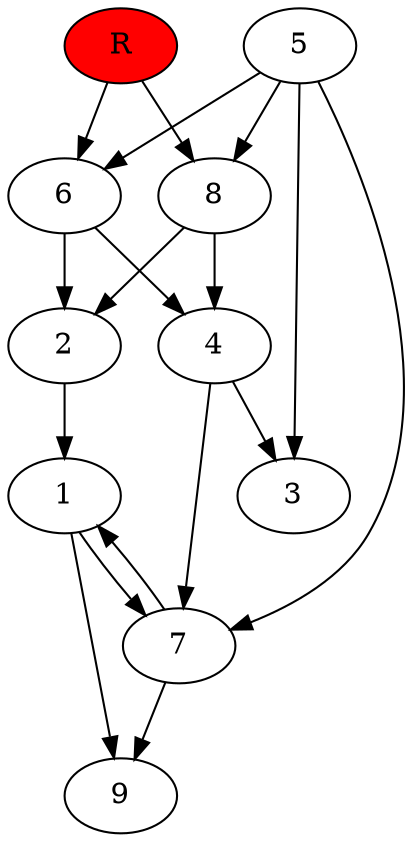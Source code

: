 digraph prb15271 {
	1
	2
	3
	4
	5
	6
	7
	8
	R [fillcolor="#ff0000" style=filled]
	1 -> 7
	1 -> 9
	2 -> 1
	4 -> 3
	4 -> 7
	5 -> 3
	5 -> 6
	5 -> 7
	5 -> 8
	6 -> 2
	6 -> 4
	7 -> 1
	7 -> 9
	8 -> 2
	8 -> 4
	R -> 6
	R -> 8
}
